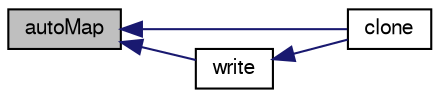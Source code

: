 digraph "autoMap"
{
  bgcolor="transparent";
  edge [fontname="FreeSans",fontsize="10",labelfontname="FreeSans",labelfontsize="10"];
  node [fontname="FreeSans",fontsize="10",shape=record];
  rankdir="LR";
  Node40 [label="autoMap",height=0.2,width=0.4,color="black", fillcolor="grey75", style="filled", fontcolor="black"];
  Node40 -> Node41 [dir="back",color="midnightblue",fontsize="10",style="solid",fontname="FreeSans"];
  Node41 [label="clone",height=0.2,width=0.4,color="black",URL="$a22318.html#a6dfbb046cc414bcb0ee27a1646815537",tooltip="Construct and return a clone setting internal field reference. "];
  Node40 -> Node42 [dir="back",color="midnightblue",fontsize="10",style="solid",fontname="FreeSans"];
  Node42 [label="write",height=0.2,width=0.4,color="black",URL="$a22318.html#a293fdfec8bdfbd5c3913ab4c9f3454ff",tooltip="Write. "];
  Node42 -> Node41 [dir="back",color="midnightblue",fontsize="10",style="solid",fontname="FreeSans"];
}
